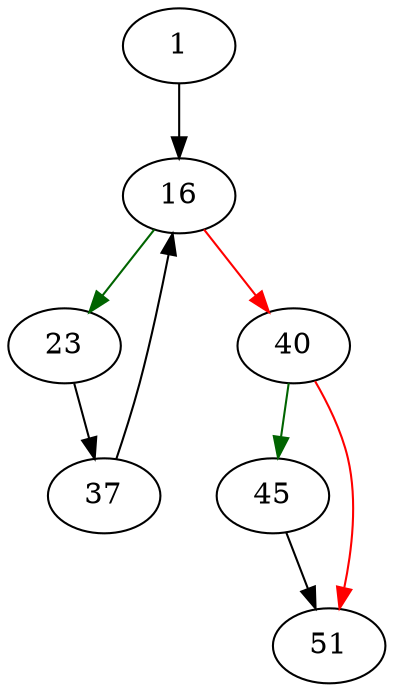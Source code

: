 strict digraph "sqlite3_clear_bindings" {
	// Node definitions.
	1 [entry=true];
	16;
	23;
	40;
	37;
	45;
	51;

	// Edge definitions.
	1 -> 16;
	16 -> 23 [
		color=darkgreen
		cond=true
	];
	16 -> 40 [
		color=red
		cond=false
	];
	23 -> 37;
	40 -> 45 [
		color=darkgreen
		cond=true
	];
	40 -> 51 [
		color=red
		cond=false
	];
	37 -> 16;
	45 -> 51;
}